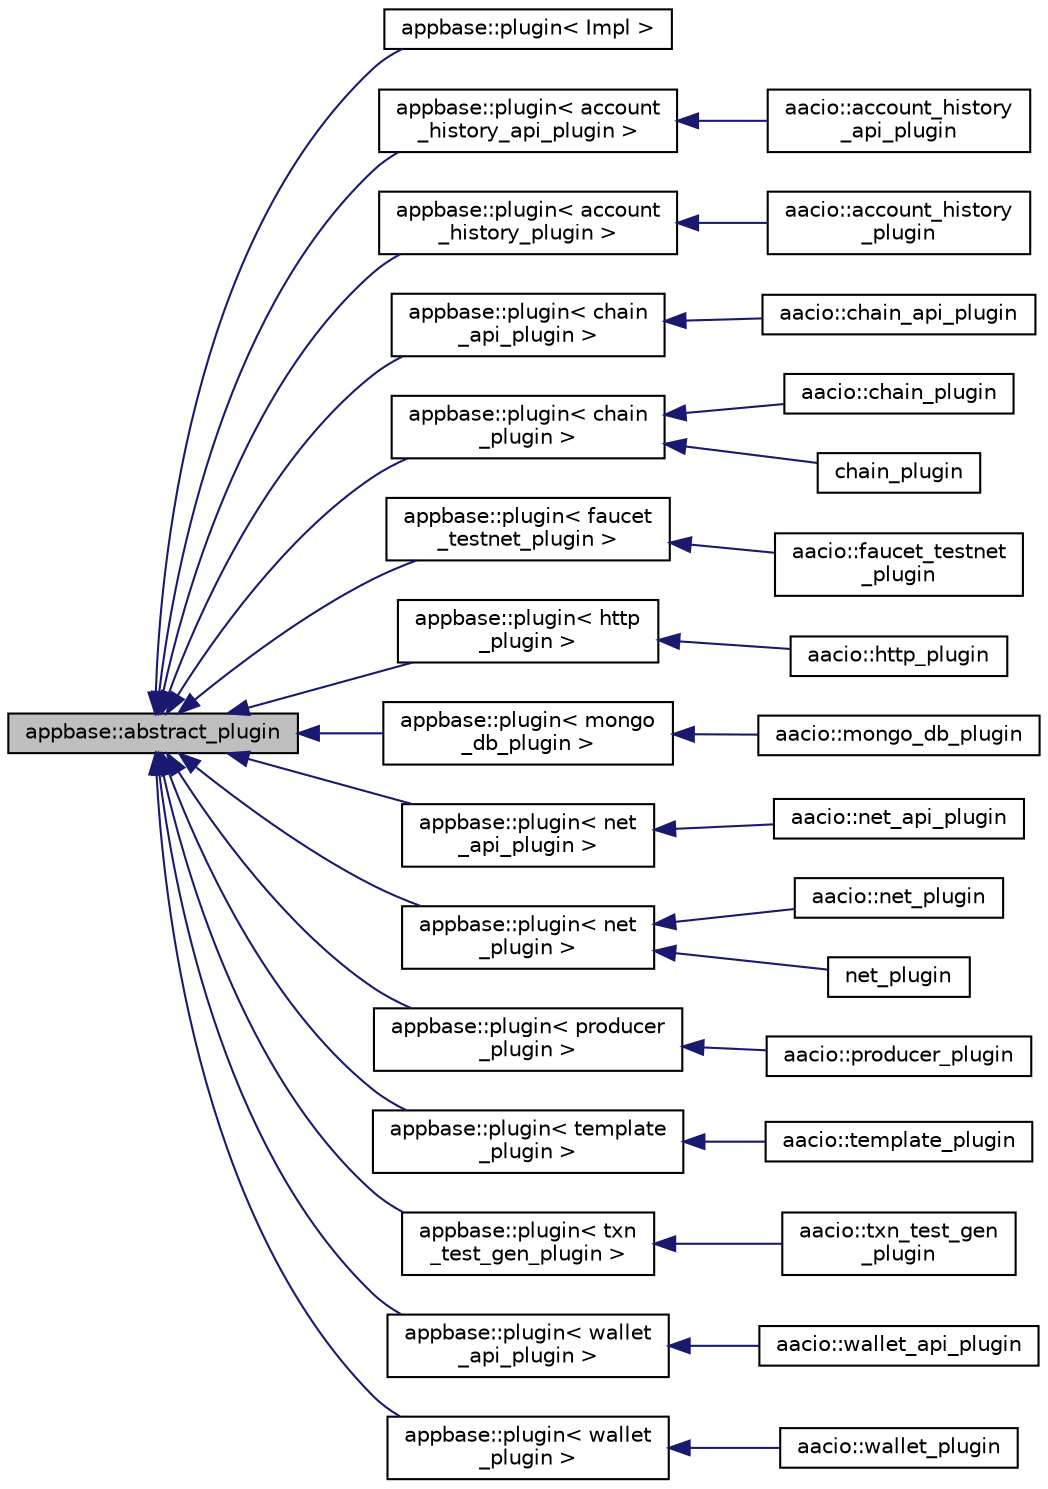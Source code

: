 digraph "appbase::abstract_plugin"
{
  edge [fontname="Helvetica",fontsize="10",labelfontname="Helvetica",labelfontsize="10"];
  node [fontname="Helvetica",fontsize="10",shape=record];
  rankdir="LR";
  Node0 [label="appbase::abstract_plugin",height=0.2,width=0.4,color="black", fillcolor="grey75", style="filled", fontcolor="black"];
  Node0 -> Node1 [dir="back",color="midnightblue",fontsize="10",style="solid",fontname="Helvetica"];
  Node1 [label="appbase::plugin\< Impl \>",height=0.2,width=0.4,color="black", fillcolor="white", style="filled",URL="$classappbase_1_1plugin.html"];
  Node0 -> Node2 [dir="back",color="midnightblue",fontsize="10",style="solid",fontname="Helvetica"];
  Node2 [label="appbase::plugin\< account\l_history_api_plugin \>",height=0.2,width=0.4,color="black", fillcolor="white", style="filled",URL="$classappbase_1_1plugin.html"];
  Node2 -> Node3 [dir="back",color="midnightblue",fontsize="10",style="solid",fontname="Helvetica"];
  Node3 [label="aacio::account_history\l_api_plugin",height=0.2,width=0.4,color="black", fillcolor="white", style="filled",URL="$classaacio_1_1account__history__api__plugin.html"];
  Node0 -> Node4 [dir="back",color="midnightblue",fontsize="10",style="solid",fontname="Helvetica"];
  Node4 [label="appbase::plugin\< account\l_history_plugin \>",height=0.2,width=0.4,color="black", fillcolor="white", style="filled",URL="$classappbase_1_1plugin.html"];
  Node4 -> Node5 [dir="back",color="midnightblue",fontsize="10",style="solid",fontname="Helvetica"];
  Node5 [label="aacio::account_history\l_plugin",height=0.2,width=0.4,color="black", fillcolor="white", style="filled",URL="$classaacio_1_1account__history__plugin.html"];
  Node0 -> Node6 [dir="back",color="midnightblue",fontsize="10",style="solid",fontname="Helvetica"];
  Node6 [label="appbase::plugin\< chain\l_api_plugin \>",height=0.2,width=0.4,color="black", fillcolor="white", style="filled",URL="$classappbase_1_1plugin.html"];
  Node6 -> Node7 [dir="back",color="midnightblue",fontsize="10",style="solid",fontname="Helvetica"];
  Node7 [label="aacio::chain_api_plugin",height=0.2,width=0.4,color="black", fillcolor="white", style="filled",URL="$classaacio_1_1chain__api__plugin.html"];
  Node0 -> Node8 [dir="back",color="midnightblue",fontsize="10",style="solid",fontname="Helvetica"];
  Node8 [label="appbase::plugin\< chain\l_plugin \>",height=0.2,width=0.4,color="black", fillcolor="white", style="filled",URL="$classappbase_1_1plugin.html"];
  Node8 -> Node9 [dir="back",color="midnightblue",fontsize="10",style="solid",fontname="Helvetica"];
  Node9 [label="aacio::chain_plugin",height=0.2,width=0.4,color="black", fillcolor="white", style="filled",URL="$classaacio_1_1chain__plugin.html"];
  Node8 -> Node10 [dir="back",color="midnightblue",fontsize="10",style="solid",fontname="Helvetica"];
  Node10 [label="chain_plugin",height=0.2,width=0.4,color="black", fillcolor="white", style="filled",URL="$classchain__plugin.html"];
  Node0 -> Node11 [dir="back",color="midnightblue",fontsize="10",style="solid",fontname="Helvetica"];
  Node11 [label="appbase::plugin\< faucet\l_testnet_plugin \>",height=0.2,width=0.4,color="black", fillcolor="white", style="filled",URL="$classappbase_1_1plugin.html"];
  Node11 -> Node12 [dir="back",color="midnightblue",fontsize="10",style="solid",fontname="Helvetica"];
  Node12 [label="aacio::faucet_testnet\l_plugin",height=0.2,width=0.4,color="black", fillcolor="white", style="filled",URL="$classaacio_1_1faucet__testnet__plugin.html"];
  Node0 -> Node13 [dir="back",color="midnightblue",fontsize="10",style="solid",fontname="Helvetica"];
  Node13 [label="appbase::plugin\< http\l_plugin \>",height=0.2,width=0.4,color="black", fillcolor="white", style="filled",URL="$classappbase_1_1plugin.html"];
  Node13 -> Node14 [dir="back",color="midnightblue",fontsize="10",style="solid",fontname="Helvetica"];
  Node14 [label="aacio::http_plugin",height=0.2,width=0.4,color="black", fillcolor="white", style="filled",URL="$classaacio_1_1http__plugin.html"];
  Node0 -> Node15 [dir="back",color="midnightblue",fontsize="10",style="solid",fontname="Helvetica"];
  Node15 [label="appbase::plugin\< mongo\l_db_plugin \>",height=0.2,width=0.4,color="black", fillcolor="white", style="filled",URL="$classappbase_1_1plugin.html"];
  Node15 -> Node16 [dir="back",color="midnightblue",fontsize="10",style="solid",fontname="Helvetica"];
  Node16 [label="aacio::mongo_db_plugin",height=0.2,width=0.4,color="black", fillcolor="white", style="filled",URL="$classaacio_1_1mongo__db__plugin.html"];
  Node0 -> Node17 [dir="back",color="midnightblue",fontsize="10",style="solid",fontname="Helvetica"];
  Node17 [label="appbase::plugin\< net\l_api_plugin \>",height=0.2,width=0.4,color="black", fillcolor="white", style="filled",URL="$classappbase_1_1plugin.html"];
  Node17 -> Node18 [dir="back",color="midnightblue",fontsize="10",style="solid",fontname="Helvetica"];
  Node18 [label="aacio::net_api_plugin",height=0.2,width=0.4,color="black", fillcolor="white", style="filled",URL="$classaacio_1_1net__api__plugin.html"];
  Node0 -> Node19 [dir="back",color="midnightblue",fontsize="10",style="solid",fontname="Helvetica"];
  Node19 [label="appbase::plugin\< net\l_plugin \>",height=0.2,width=0.4,color="black", fillcolor="white", style="filled",URL="$classappbase_1_1plugin.html"];
  Node19 -> Node20 [dir="back",color="midnightblue",fontsize="10",style="solid",fontname="Helvetica"];
  Node20 [label="aacio::net_plugin",height=0.2,width=0.4,color="black", fillcolor="white", style="filled",URL="$classaacio_1_1net__plugin.html"];
  Node19 -> Node21 [dir="back",color="midnightblue",fontsize="10",style="solid",fontname="Helvetica"];
  Node21 [label="net_plugin",height=0.2,width=0.4,color="black", fillcolor="white", style="filled",URL="$classnet__plugin.html"];
  Node0 -> Node22 [dir="back",color="midnightblue",fontsize="10",style="solid",fontname="Helvetica"];
  Node22 [label="appbase::plugin\< producer\l_plugin \>",height=0.2,width=0.4,color="black", fillcolor="white", style="filled",URL="$classappbase_1_1plugin.html"];
  Node22 -> Node23 [dir="back",color="midnightblue",fontsize="10",style="solid",fontname="Helvetica"];
  Node23 [label="aacio::producer_plugin",height=0.2,width=0.4,color="black", fillcolor="white", style="filled",URL="$classaacio_1_1producer__plugin.html"];
  Node0 -> Node24 [dir="back",color="midnightblue",fontsize="10",style="solid",fontname="Helvetica"];
  Node24 [label="appbase::plugin\< template\l_plugin \>",height=0.2,width=0.4,color="black", fillcolor="white", style="filled",URL="$classappbase_1_1plugin.html"];
  Node24 -> Node25 [dir="back",color="midnightblue",fontsize="10",style="solid",fontname="Helvetica"];
  Node25 [label="aacio::template_plugin",height=0.2,width=0.4,color="black", fillcolor="white", style="filled",URL="$classaacio_1_1template__plugin.html"];
  Node0 -> Node26 [dir="back",color="midnightblue",fontsize="10",style="solid",fontname="Helvetica"];
  Node26 [label="appbase::plugin\< txn\l_test_gen_plugin \>",height=0.2,width=0.4,color="black", fillcolor="white", style="filled",URL="$classappbase_1_1plugin.html"];
  Node26 -> Node27 [dir="back",color="midnightblue",fontsize="10",style="solid",fontname="Helvetica"];
  Node27 [label="aacio::txn_test_gen\l_plugin",height=0.2,width=0.4,color="black", fillcolor="white", style="filled",URL="$classaacio_1_1txn__test__gen__plugin.html"];
  Node0 -> Node28 [dir="back",color="midnightblue",fontsize="10",style="solid",fontname="Helvetica"];
  Node28 [label="appbase::plugin\< wallet\l_api_plugin \>",height=0.2,width=0.4,color="black", fillcolor="white", style="filled",URL="$classappbase_1_1plugin.html"];
  Node28 -> Node29 [dir="back",color="midnightblue",fontsize="10",style="solid",fontname="Helvetica"];
  Node29 [label="aacio::wallet_api_plugin",height=0.2,width=0.4,color="black", fillcolor="white", style="filled",URL="$classaacio_1_1wallet__api__plugin.html"];
  Node0 -> Node30 [dir="back",color="midnightblue",fontsize="10",style="solid",fontname="Helvetica"];
  Node30 [label="appbase::plugin\< wallet\l_plugin \>",height=0.2,width=0.4,color="black", fillcolor="white", style="filled",URL="$classappbase_1_1plugin.html"];
  Node30 -> Node31 [dir="back",color="midnightblue",fontsize="10",style="solid",fontname="Helvetica"];
  Node31 [label="aacio::wallet_plugin",height=0.2,width=0.4,color="black", fillcolor="white", style="filled",URL="$classaacio_1_1wallet__plugin.html"];
}
